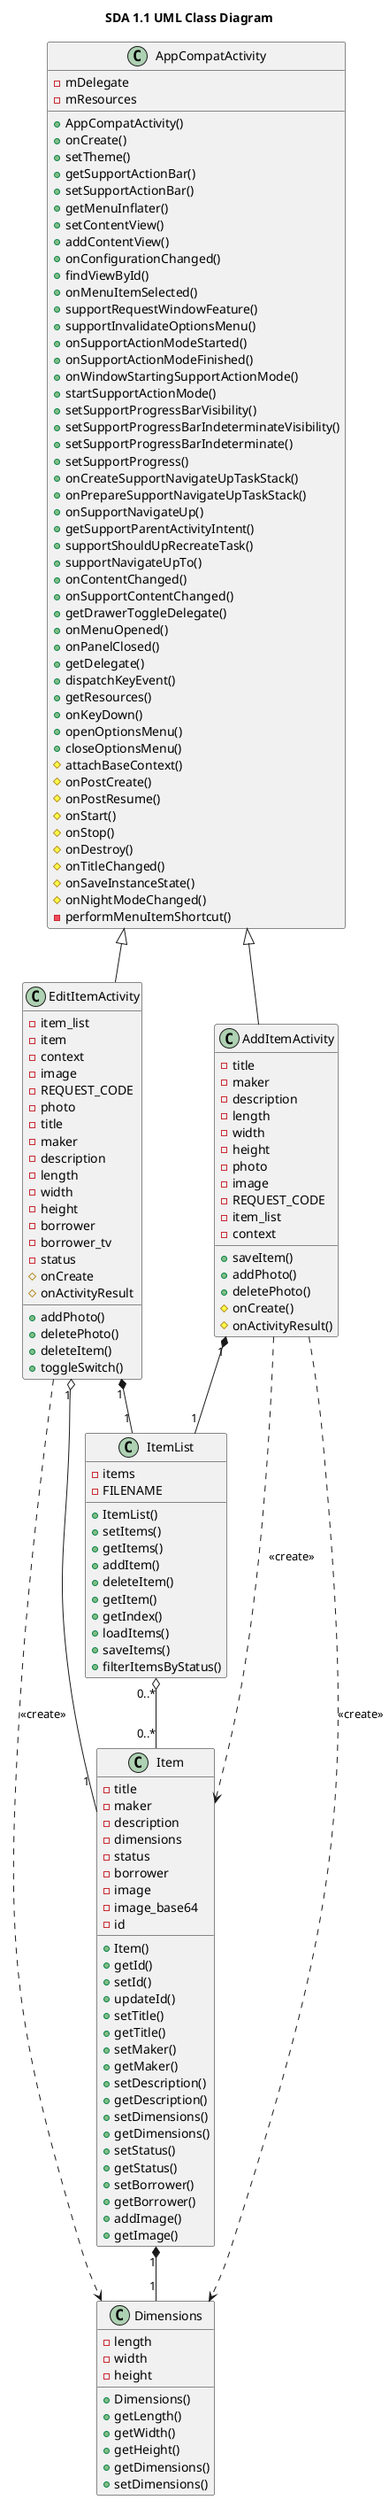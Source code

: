 @startuml SDA 1.1 UML Class Diagram
title SDA 1.1 UML Class Diagram
class AppCompatActivity {
    -mDelegate
    -mResources
    +AppCompatActivity()
    +onCreate()
    +setTheme()
    +getSupportActionBar()
    +setSupportActionBar()
    +getMenuInflater()
    +setContentView()
    +addContentView()
    +onConfigurationChanged()
    +findViewById()
    +onMenuItemSelected()
    +supportRequestWindowFeature()
    +supportInvalidateOptionsMenu()
    +onSupportActionModeStarted()
    +onSupportActionModeFinished()
    +onWindowStartingSupportActionMode()
    +startSupportActionMode()
    +setSupportProgressBarVisibility()
    +setSupportProgressBarIndeterminateVisibility()
    +setSupportProgressBarIndeterminate()
    +setSupportProgress()
    +onCreateSupportNavigateUpTaskStack()
    +onPrepareSupportNavigateUpTaskStack()
    +onSupportNavigateUp()
    +getSupportParentActivityIntent()
    +supportShouldUpRecreateTask()
    +supportNavigateUpTo()
    +onContentChanged()
    +onSupportContentChanged()
    +getDrawerToggleDelegate()
    +onMenuOpened()
    +onPanelClosed()
    +getDelegate()
    +dispatchKeyEvent()
    +getResources()
    +onKeyDown()
    +openOptionsMenu()
    +closeOptionsMenu()
    #attachBaseContext()
    #onPostCreate()
    #onPostResume()
    #onStart()
    #onStop()
    #onDestroy()
    #onTitleChanged()
    #onSaveInstanceState()
    #onNightModeChanged()
    -performMenuItemShortcut()
}
class AddItemActivity {
    -title
    -maker
    -description
    -length
    -width
    -height
    -photo
    -image
    -REQUEST_CODE
    -item_list
    -context
    +saveItem()
    +addPhoto()
    +deletePhoto()
    #onCreate()
    #onActivityResult()
}
class EditItemActivity {
    -item_list
    -item
    -context
    -image
    -REQUEST_CODE
    -photo
    -title
    -maker
    -description
    -length
    -width
    -height
    -borrower
    -borrower_tv
    -status
    +addPhoto()
    +deletePhoto()
    +deleteItem()
    +toggleSwitch()
    #onCreate
    #onActivityResult
}
class ItemList {
    -items
    -FILENAME
    +ItemList()
    +setItems()
    +getItems()
    +addItem()
    +deleteItem()
    +getItem()
    +getIndex()
    +loadItems()
    +saveItems()
    +filterItemsByStatus()
}
class Item {
    -title
    -maker
    -description
    -dimensions
    -status
    -borrower
    -image
    -image_base64
    -id
    +Item()
    +getId()
    +setId()
    +updateId()
    +setTitle()
    +getTitle()
    +setMaker()
    +getMaker()
    +setDescription()
    +getDescription()
    +setDimensions()
    +getDimensions()
    +setStatus()
    +getStatus()
    +setBorrower()
    +getBorrower()
    +addImage()
    +getImage()
}
class Dimensions {
    -length
    -width
    -height
    +Dimensions()
    +getLength()
    +getWidth()
    +getHeight()
    +getDimensions()
    +setDimensions()
}
AppCompatActivity <|-- AddItemActivity
AppCompatActivity <|-- EditItemActivity
AddItemActivity ..> Item : <<create>>
AddItemActivity ..> Dimensions : <<create>>
AddItemActivity "1" *-- "1" ItemList
EditItemActivity ..> Dimensions : <<create>>
EditItemActivity "1" *-- "1" ItemList
EditItemActivity "1" o-- "1" Item
ItemList "0..*" o-- "0..*" Item
Item "1" *-- "1" Dimensions
@enduml